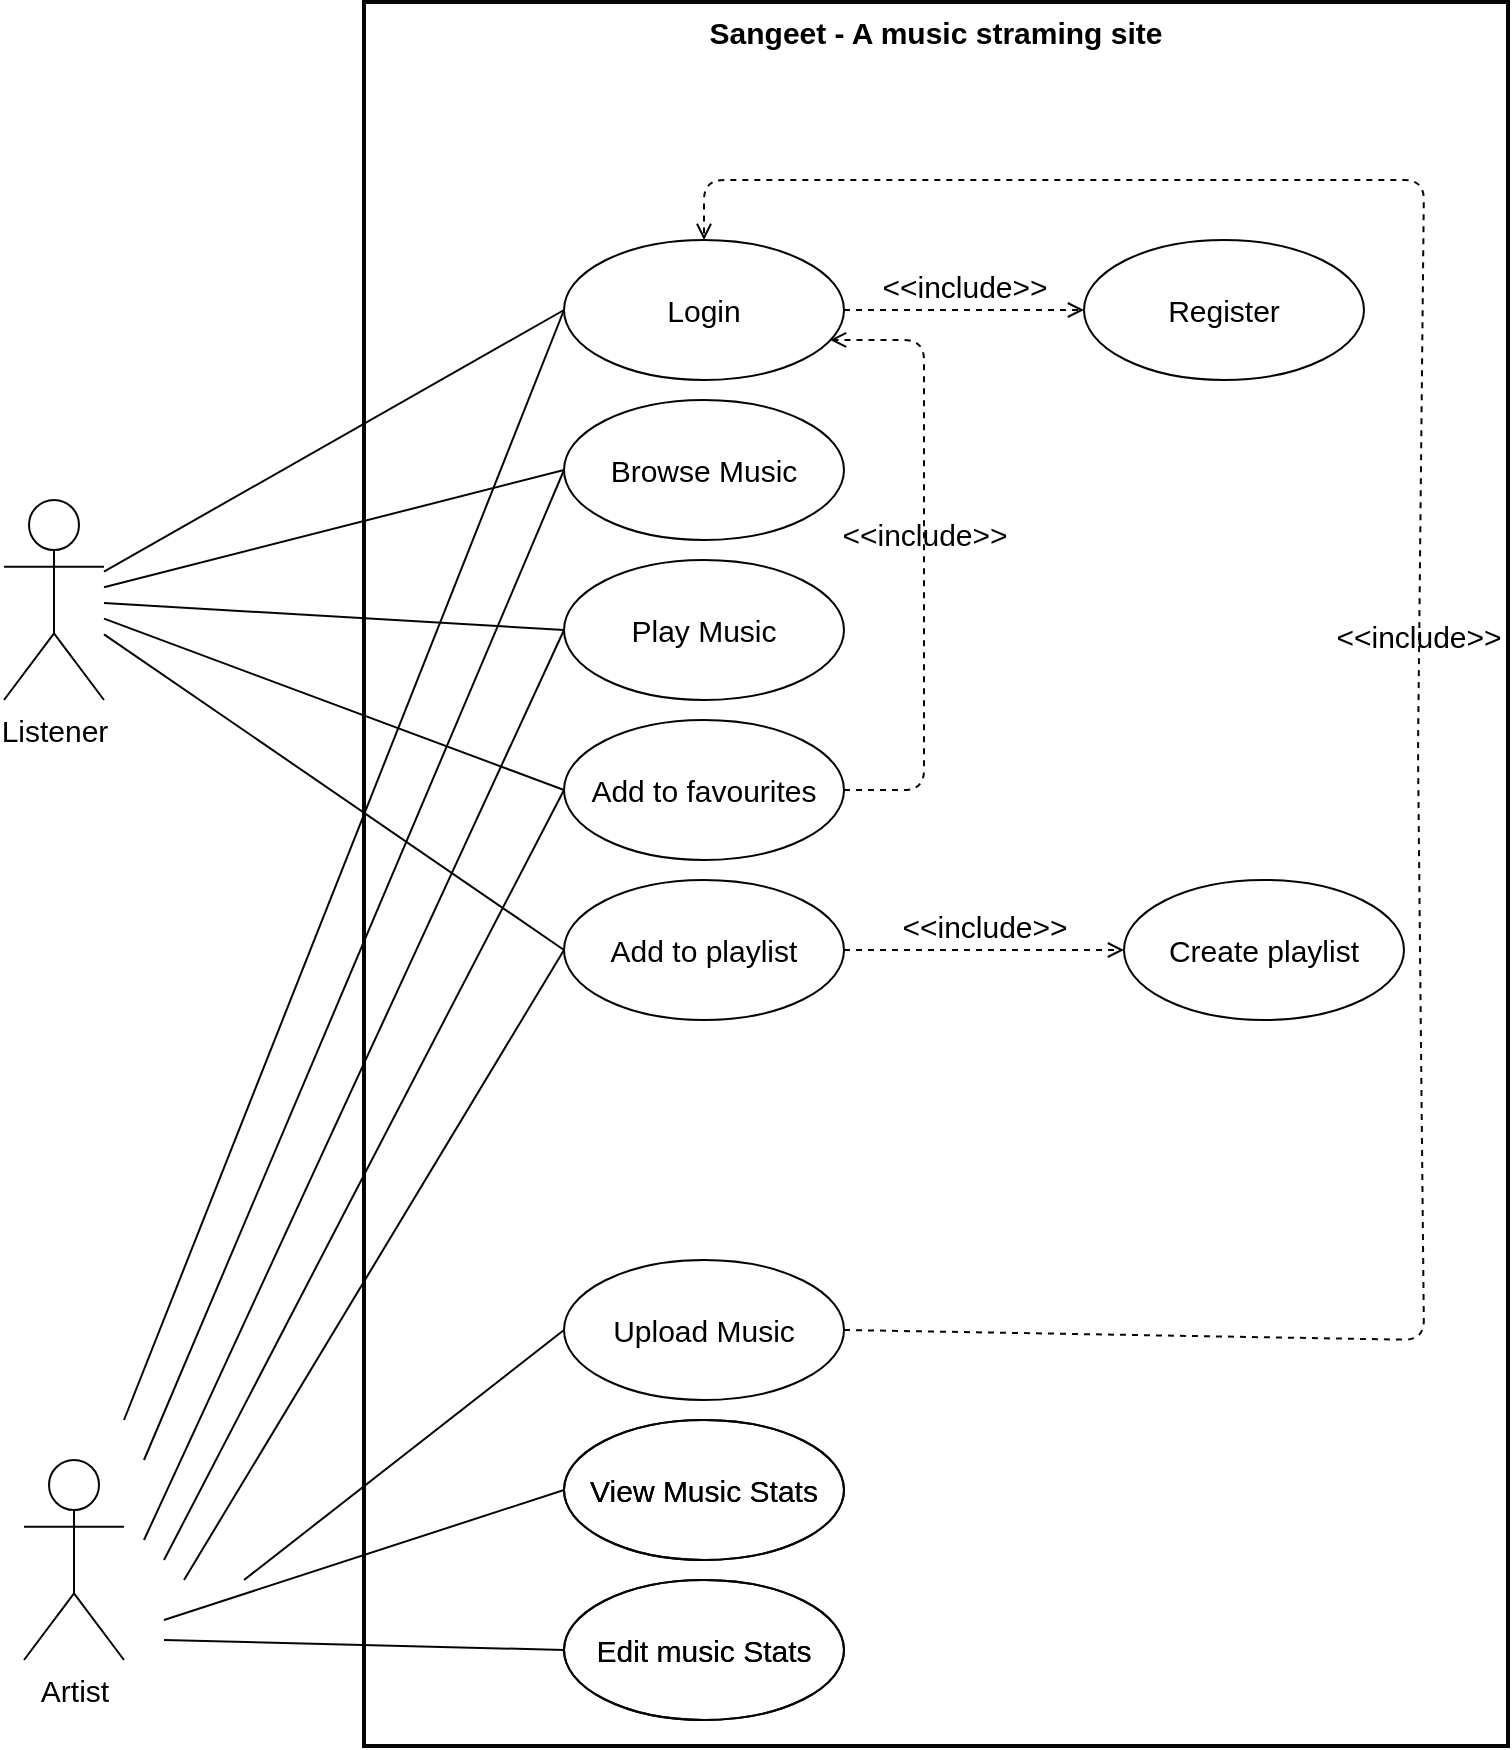 <mxfile>
    <diagram id="jOyQpY3a_rN9QhK610rb" name="Page-1">
        <mxGraphModel dx="1386" dy="974" grid="0" gridSize="10" guides="1" tooltips="1" connect="1" arrows="0" fold="1" page="1" pageScale="1" pageWidth="827" pageHeight="1169" background="#ffffff" math="0" shadow="0">
            <root>
                <mxCell id="0"/>
                <mxCell id="1" parent="0"/>
                <mxCell id="2" value="&lt;font color=&quot;#000000&quot; style=&quot;font-size: 15px;&quot;&gt;Sangeet - A music straming site&lt;/font&gt;" style="shape=rect;html=1;verticalAlign=top;fontStyle=1;whiteSpace=wrap;align=center;strokeWidth=2;fillColor=none;strokeColor=#050505;" vertex="1" parent="1">
                    <mxGeometry x="205" y="56" width="572" height="872" as="geometry"/>
                </mxCell>
                <mxCell id="3" value="Listener" style="shape=umlActor;html=1;verticalLabelPosition=bottom;verticalAlign=top;align=center;fontSize=15;strokeColor=#050505;fillColor=none;fontColor=#000000;" vertex="1" parent="1">
                    <mxGeometry x="25" y="305" width="50" height="100" as="geometry"/>
                </mxCell>
                <mxCell id="6" value="Artist" style="shape=umlActor;html=1;verticalLabelPosition=bottom;verticalAlign=top;align=center;fontSize=15;strokeColor=#050505;fillColor=none;fontColor=#000000;" vertex="1" parent="1">
                    <mxGeometry x="35" y="785" width="50" height="100" as="geometry"/>
                </mxCell>
                <mxCell id="8" value="Login" style="ellipse;whiteSpace=wrap;html=1;fontSize=15;strokeColor=#050505;fillColor=none;fontColor=#000000;" vertex="1" parent="1">
                    <mxGeometry x="305" y="175" width="140" height="70" as="geometry"/>
                </mxCell>
                <mxCell id="9" value="Register" style="ellipse;whiteSpace=wrap;html=1;fontSize=15;strokeColor=#050505;fillColor=none;fontColor=#000000;" vertex="1" parent="1">
                    <mxGeometry x="565" y="175" width="140" height="70" as="geometry"/>
                </mxCell>
                <mxCell id="10" value="&lt;font color=&quot;#000000&quot;&gt;&amp;lt;&amp;lt;include&amp;gt;&amp;gt;&lt;/font&gt;" style="edgeStyle=none;html=1;endArrow=open;verticalAlign=bottom;dashed=1;labelBackgroundColor=none;fontSize=15;entryX=0;entryY=0.5;entryDx=0;entryDy=0;exitX=1;exitY=0.5;exitDx=0;exitDy=0;strokeColor=#050505;" edge="1" parent="1" source="8" target="9">
                    <mxGeometry width="160" relative="1" as="geometry">
                        <mxPoint x="355" y="215" as="sourcePoint"/>
                        <mxPoint x="515" y="215" as="targetPoint"/>
                        <mxPoint as="offset"/>
                    </mxGeometry>
                </mxCell>
                <mxCell id="11" value="Browse Music" style="ellipse;whiteSpace=wrap;html=1;fontSize=15;strokeColor=#050505;fontColor=#000000;fillColor=none;" vertex="1" parent="1">
                    <mxGeometry x="305" y="255" width="140" height="70" as="geometry"/>
                </mxCell>
                <mxCell id="12" value="Play Music" style="ellipse;whiteSpace=wrap;html=1;fontSize=15;strokeColor=#050505;fillColor=none;fontColor=#000000;" vertex="1" parent="1">
                    <mxGeometry x="305" y="335" width="140" height="70" as="geometry"/>
                </mxCell>
                <mxCell id="13" value="Add to favourites" style="ellipse;whiteSpace=wrap;html=1;fontSize=15;strokeColor=#050505;fillColor=none;fontColor=#000000;" vertex="1" parent="1">
                    <mxGeometry x="305" y="415" width="140" height="70" as="geometry"/>
                </mxCell>
                <mxCell id="14" value="&lt;font color=&quot;#050505&quot;&gt;&amp;lt;&amp;lt;include&amp;gt;&amp;gt;&lt;/font&gt;" style="edgeStyle=none;html=1;endArrow=open;verticalAlign=bottom;dashed=1;labelBackgroundColor=none;fontSize=15;entryX=0.95;entryY=0.714;entryDx=0;entryDy=0;entryPerimeter=0;exitX=1;exitY=0.5;exitDx=0;exitDy=0;strokeColor=#050505;" edge="1" parent="1" source="13" target="8">
                    <mxGeometry width="160" relative="1" as="geometry">
                        <mxPoint x="665" y="425" as="sourcePoint"/>
                        <mxPoint x="825" y="425" as="targetPoint"/>
                        <Array as="points">
                            <mxPoint x="485" y="450"/>
                            <mxPoint x="485" y="225"/>
                        </Array>
                    </mxGeometry>
                </mxCell>
                <mxCell id="15" value="Add to playlist" style="ellipse;whiteSpace=wrap;html=1;fontSize=15;strokeColor=#050505;fillColor=none;fontColor=#000000;" vertex="1" parent="1">
                    <mxGeometry x="305" y="495" width="140" height="70" as="geometry"/>
                </mxCell>
                <mxCell id="16" value="Create playlist" style="ellipse;whiteSpace=wrap;html=1;fontSize=15;strokeColor=#050505;fillColor=none;fontColor=#000000;" vertex="1" parent="1">
                    <mxGeometry x="585" y="495" width="140" height="70" as="geometry"/>
                </mxCell>
                <mxCell id="17" value="&lt;font color=&quot;#000000&quot;&gt;&amp;lt;&amp;lt;include&amp;gt;&amp;gt;&lt;/font&gt;" style="edgeStyle=none;html=1;endArrow=open;verticalAlign=bottom;dashed=1;labelBackgroundColor=none;fontSize=15;entryX=0;entryY=0.5;entryDx=0;entryDy=0;exitX=1;exitY=0.5;exitDx=0;exitDy=0;strokeColor=#050505;" edge="1" parent="1" source="15" target="16">
                    <mxGeometry width="160" relative="1" as="geometry">
                        <mxPoint x="415" y="529.64" as="sourcePoint"/>
                        <mxPoint x="575" y="529.64" as="targetPoint"/>
                    </mxGeometry>
                </mxCell>
                <mxCell id="18" value="Upload Music" style="ellipse;whiteSpace=wrap;html=1;fontSize=15;strokeColor=#050505;fillColor=none;fontColor=#000000;" vertex="1" parent="1">
                    <mxGeometry x="305" y="685" width="140" height="70" as="geometry"/>
                </mxCell>
                <mxCell id="19" value="View Music Stats" style="ellipse;whiteSpace=wrap;html=1;fontSize=15;strokeColor=#050505;fillColor=none;" vertex="1" parent="1">
                    <mxGeometry x="305" y="765" width="140" height="70" as="geometry"/>
                </mxCell>
                <mxCell id="20" value="Edit music Stats" style="ellipse;whiteSpace=wrap;html=1;fontSize=15;strokeColor=#050505;fillColor=none;" vertex="1" parent="1">
                    <mxGeometry x="305" y="845" width="140" height="70" as="geometry"/>
                </mxCell>
                <mxCell id="23" value="" style="edgeStyle=none;html=1;endArrow=none;verticalAlign=bottom;fontSize=15;entryX=0;entryY=0.5;entryDx=0;entryDy=0;strokeColor=#050505;" edge="1" parent="1" source="3" target="8">
                    <mxGeometry width="160" relative="1" as="geometry">
                        <mxPoint x="345" y="515" as="sourcePoint"/>
                        <mxPoint x="505" y="515" as="targetPoint"/>
                    </mxGeometry>
                </mxCell>
                <mxCell id="24" value="" style="edgeStyle=none;html=1;endArrow=none;verticalAlign=bottom;fontSize=15;entryX=0;entryY=0.5;entryDx=0;entryDy=0;strokeColor=#050505;" edge="1" parent="1" source="3" target="11">
                    <mxGeometry width="160" relative="1" as="geometry">
                        <mxPoint x="85" y="350.784" as="sourcePoint"/>
                        <mxPoint x="315" y="220" as="targetPoint"/>
                    </mxGeometry>
                </mxCell>
                <mxCell id="25" value="" style="edgeStyle=none;html=1;endArrow=none;verticalAlign=bottom;fontSize=15;entryX=0;entryY=0.5;entryDx=0;entryDy=0;strokeColor=#050505;" edge="1" parent="1" source="3" target="12">
                    <mxGeometry width="160" relative="1" as="geometry">
                        <mxPoint x="75" y="335" as="sourcePoint"/>
                        <mxPoint x="315" y="300" as="targetPoint"/>
                    </mxGeometry>
                </mxCell>
                <mxCell id="26" value="" style="edgeStyle=none;html=1;endArrow=none;verticalAlign=bottom;fontSize=15;entryX=0;entryY=0.5;entryDx=0;entryDy=0;strokeColor=#050505;" edge="1" parent="1" source="3" target="13">
                    <mxGeometry width="160" relative="1" as="geometry">
                        <mxPoint x="85" y="375" as="sourcePoint"/>
                        <mxPoint x="315" y="380" as="targetPoint"/>
                    </mxGeometry>
                </mxCell>
                <mxCell id="27" value="" style="edgeStyle=none;html=1;endArrow=none;verticalAlign=bottom;fontSize=15;entryX=0;entryY=0.5;entryDx=0;entryDy=0;strokeColor=#050505;" edge="1" parent="1" source="3" target="15">
                    <mxGeometry width="160" relative="1" as="geometry">
                        <mxPoint x="95" y="385.0" as="sourcePoint"/>
                        <mxPoint x="315.0" y="460.0" as="targetPoint"/>
                    </mxGeometry>
                </mxCell>
                <mxCell id="30" value="" style="edgeStyle=none;html=1;endArrow=none;verticalAlign=bottom;fontSize=15;entryX=0;entryY=0.5;entryDx=0;entryDy=0;strokeColor=#050505;" edge="1" parent="1" target="8">
                    <mxGeometry width="160" relative="1" as="geometry">
                        <mxPoint x="85" y="765" as="sourcePoint"/>
                        <mxPoint x="315.0" y="540" as="targetPoint"/>
                    </mxGeometry>
                </mxCell>
                <mxCell id="31" value="" style="edgeStyle=none;html=1;endArrow=none;verticalAlign=bottom;fontSize=15;entryX=0;entryY=0.5;entryDx=0;entryDy=0;strokeColor=#050505;" edge="1" parent="1" target="11">
                    <mxGeometry width="160" relative="1" as="geometry">
                        <mxPoint x="95" y="785" as="sourcePoint"/>
                        <mxPoint x="315.0" y="220" as="targetPoint"/>
                    </mxGeometry>
                </mxCell>
                <mxCell id="32" value="" style="edgeStyle=none;html=1;endArrow=none;verticalAlign=bottom;fontSize=15;entryX=0;entryY=0.5;entryDx=0;entryDy=0;strokeColor=#050505;" edge="1" parent="1" target="12">
                    <mxGeometry width="160" relative="1" as="geometry">
                        <mxPoint x="95" y="825" as="sourcePoint"/>
                        <mxPoint x="315.0" y="300" as="targetPoint"/>
                    </mxGeometry>
                </mxCell>
                <mxCell id="33" value="" style="edgeStyle=none;html=1;endArrow=none;verticalAlign=bottom;fontSize=15;entryX=0;entryY=0.5;entryDx=0;entryDy=0;strokeColor=#050505;" edge="1" parent="1" target="13">
                    <mxGeometry width="160" relative="1" as="geometry">
                        <mxPoint x="105" y="835" as="sourcePoint"/>
                        <mxPoint x="315.0" y="380" as="targetPoint"/>
                    </mxGeometry>
                </mxCell>
                <mxCell id="34" value="" style="edgeStyle=none;html=1;endArrow=none;verticalAlign=bottom;fontSize=15;entryX=0;entryY=0.5;entryDx=0;entryDy=0;strokeColor=#050505;" edge="1" parent="1" target="15">
                    <mxGeometry width="160" relative="1" as="geometry">
                        <mxPoint x="115" y="845" as="sourcePoint"/>
                        <mxPoint x="315.0" y="460" as="targetPoint"/>
                    </mxGeometry>
                </mxCell>
                <mxCell id="35" value="" style="edgeStyle=none;html=1;endArrow=none;verticalAlign=bottom;fontSize=15;entryX=0;entryY=0.5;entryDx=0;entryDy=0;strokeColor=#050505;" edge="1" parent="1" target="18">
                    <mxGeometry width="160" relative="1" as="geometry">
                        <mxPoint x="145" y="845" as="sourcePoint"/>
                        <mxPoint x="315.0" y="540" as="targetPoint"/>
                    </mxGeometry>
                </mxCell>
                <mxCell id="36" value="" style="edgeStyle=none;html=1;endArrow=none;verticalAlign=bottom;fontSize=15;entryX=0;entryY=0.5;entryDx=0;entryDy=0;strokeColor=#050505;" edge="1" parent="1" target="19">
                    <mxGeometry width="160" relative="1" as="geometry">
                        <mxPoint x="105" y="865" as="sourcePoint"/>
                        <mxPoint x="315.0" y="730" as="targetPoint"/>
                    </mxGeometry>
                </mxCell>
                <mxCell id="37" value="" style="edgeStyle=none;html=1;endArrow=none;verticalAlign=bottom;fontSize=15;entryX=0;entryY=0.5;entryDx=0;entryDy=0;strokeColor=#050505;" edge="1" parent="1" target="20">
                    <mxGeometry width="160" relative="1" as="geometry">
                        <mxPoint x="105" y="875" as="sourcePoint"/>
                        <mxPoint x="315.0" y="810" as="targetPoint"/>
                    </mxGeometry>
                </mxCell>
                <mxCell id="38" value="&lt;font color=&quot;#000000&quot;&gt;&amp;lt;&amp;lt;include&amp;gt;&amp;gt;&lt;/font&gt;" style="edgeStyle=none;html=1;endArrow=open;verticalAlign=bottom;dashed=1;labelBackgroundColor=none;fontSize=15;exitX=1;exitY=0.5;exitDx=0;exitDy=0;entryX=0.5;entryY=0;entryDx=0;entryDy=0;strokeColor=#050505;" edge="1" parent="1" source="18" target="8">
                    <mxGeometry width="160" relative="1" as="geometry">
                        <mxPoint x="395" y="155" as="sourcePoint"/>
                        <mxPoint x="555" y="155" as="targetPoint"/>
                        <Array as="points">
                            <mxPoint x="735" y="725"/>
                            <mxPoint x="732" y="431"/>
                            <mxPoint x="735" y="145"/>
                            <mxPoint x="375" y="145"/>
                        </Array>
                    </mxGeometry>
                </mxCell>
                <mxCell id="51" value="Edit music Stats" style="ellipse;whiteSpace=wrap;html=1;fontSize=15;strokeColor=#050505;fillColor=none;fontColor=#000000;" vertex="1" parent="1">
                    <mxGeometry x="305" y="845" width="140" height="70" as="geometry"/>
                </mxCell>
                <mxCell id="52" value="View Music Stats" style="ellipse;whiteSpace=wrap;html=1;fontSize=15;strokeColor=#050505;fillColor=none;fontColor=#000000;" vertex="1" parent="1">
                    <mxGeometry x="305" y="765" width="140" height="70" as="geometry"/>
                </mxCell>
            </root>
        </mxGraphModel>
    </diagram>
</mxfile>